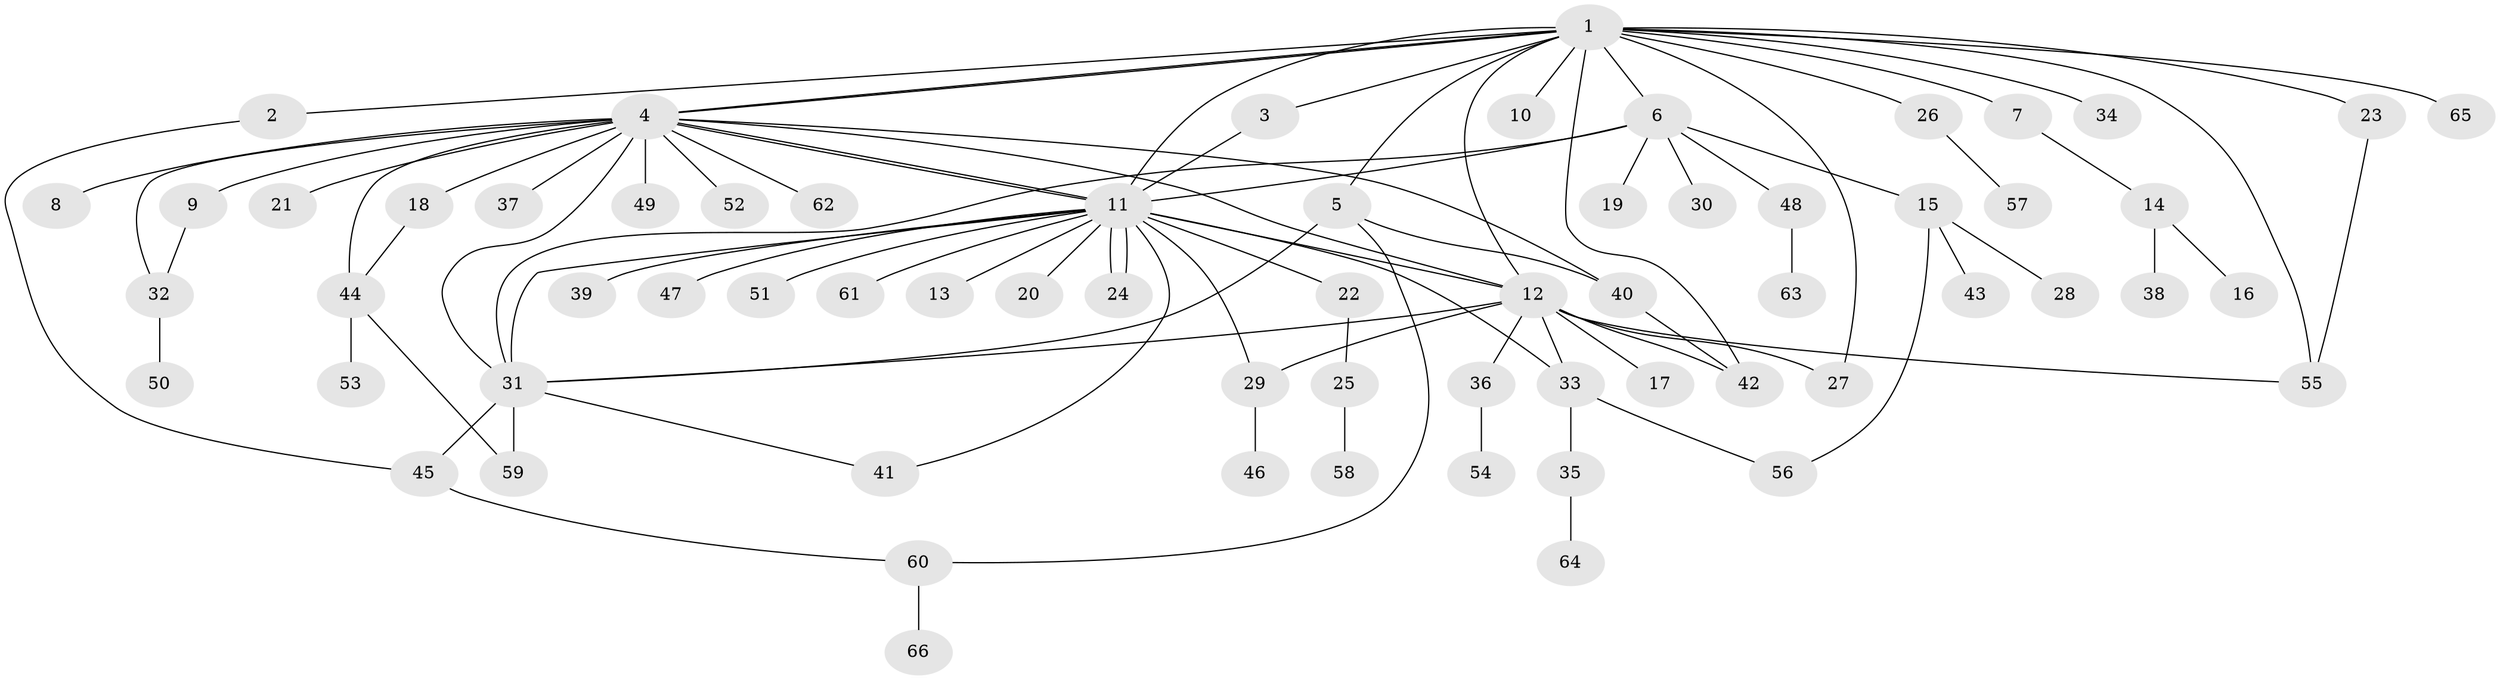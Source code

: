 // Generated by graph-tools (version 1.1) at 2025/49/03/09/25 03:49:53]
// undirected, 66 vertices, 92 edges
graph export_dot {
graph [start="1"]
  node [color=gray90,style=filled];
  1;
  2;
  3;
  4;
  5;
  6;
  7;
  8;
  9;
  10;
  11;
  12;
  13;
  14;
  15;
  16;
  17;
  18;
  19;
  20;
  21;
  22;
  23;
  24;
  25;
  26;
  27;
  28;
  29;
  30;
  31;
  32;
  33;
  34;
  35;
  36;
  37;
  38;
  39;
  40;
  41;
  42;
  43;
  44;
  45;
  46;
  47;
  48;
  49;
  50;
  51;
  52;
  53;
  54;
  55;
  56;
  57;
  58;
  59;
  60;
  61;
  62;
  63;
  64;
  65;
  66;
  1 -- 2;
  1 -- 3;
  1 -- 4;
  1 -- 4;
  1 -- 5;
  1 -- 6;
  1 -- 7;
  1 -- 10;
  1 -- 11;
  1 -- 12;
  1 -- 23;
  1 -- 26;
  1 -- 27;
  1 -- 34;
  1 -- 42;
  1 -- 55;
  1 -- 65;
  2 -- 45;
  3 -- 11;
  4 -- 8;
  4 -- 9;
  4 -- 11;
  4 -- 11;
  4 -- 12;
  4 -- 18;
  4 -- 21;
  4 -- 31;
  4 -- 32;
  4 -- 37;
  4 -- 40;
  4 -- 44;
  4 -- 49;
  4 -- 52;
  4 -- 62;
  5 -- 31;
  5 -- 40;
  5 -- 60;
  6 -- 11;
  6 -- 15;
  6 -- 19;
  6 -- 30;
  6 -- 31;
  6 -- 48;
  7 -- 14;
  9 -- 32;
  11 -- 12;
  11 -- 13;
  11 -- 20;
  11 -- 22;
  11 -- 24;
  11 -- 24;
  11 -- 29;
  11 -- 31;
  11 -- 33;
  11 -- 39;
  11 -- 41;
  11 -- 47;
  11 -- 51;
  11 -- 61;
  12 -- 17;
  12 -- 27;
  12 -- 29;
  12 -- 31;
  12 -- 33;
  12 -- 36;
  12 -- 42;
  12 -- 55;
  14 -- 16;
  14 -- 38;
  15 -- 28;
  15 -- 43;
  15 -- 56;
  18 -- 44;
  22 -- 25;
  23 -- 55;
  25 -- 58;
  26 -- 57;
  29 -- 46;
  31 -- 41;
  31 -- 45;
  31 -- 59;
  32 -- 50;
  33 -- 35;
  33 -- 56;
  35 -- 64;
  36 -- 54;
  40 -- 42;
  44 -- 53;
  44 -- 59;
  45 -- 60;
  48 -- 63;
  60 -- 66;
}
